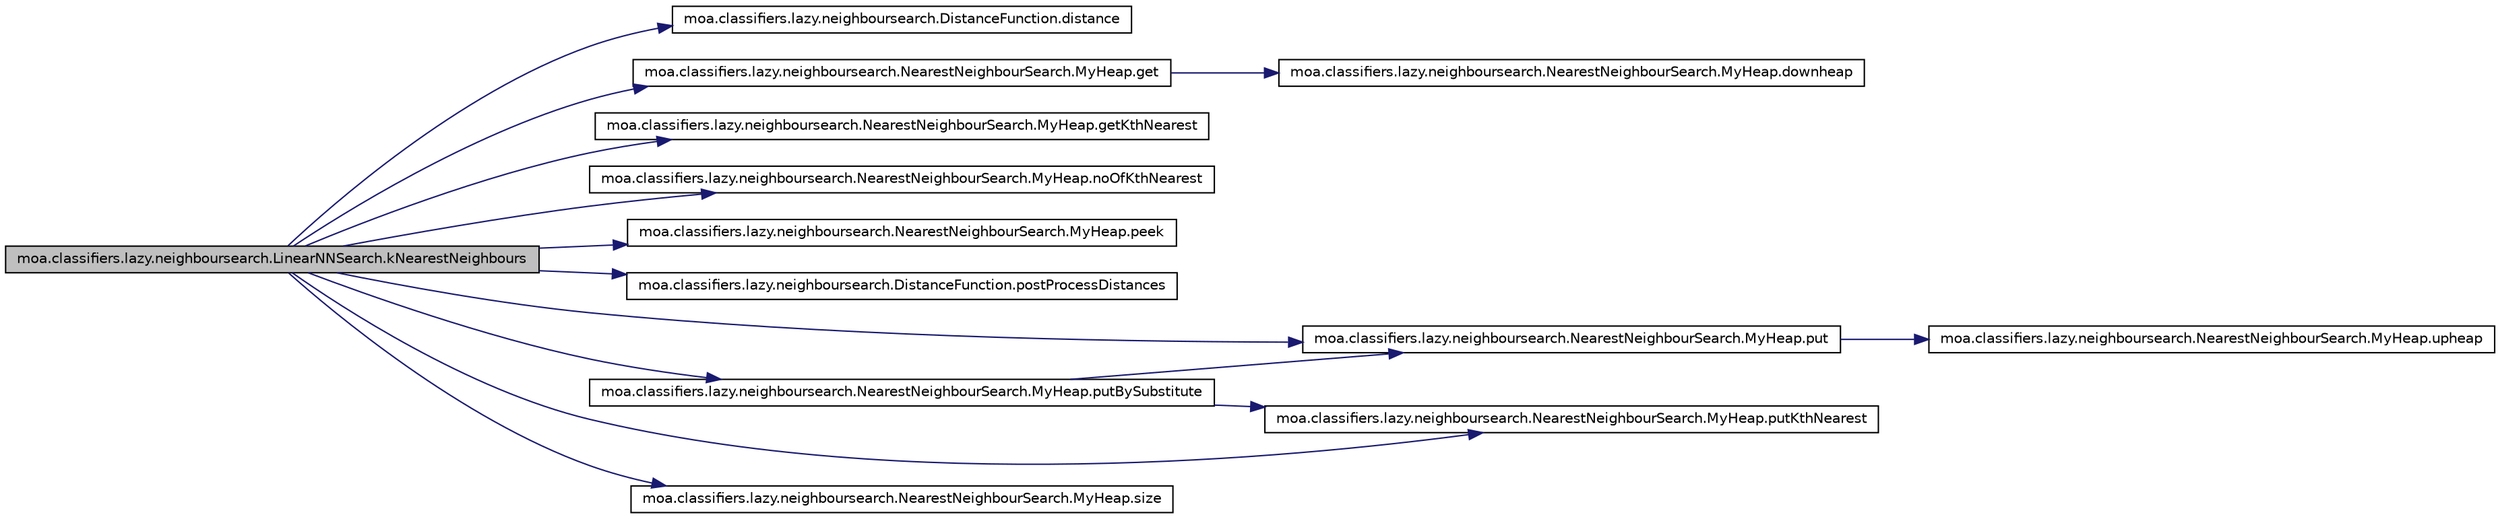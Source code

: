 digraph G
{
  edge [fontname="Helvetica",fontsize="10",labelfontname="Helvetica",labelfontsize="10"];
  node [fontname="Helvetica",fontsize="10",shape=record];
  rankdir=LR;
  Node1 [label="moa.classifiers.lazy.neighboursearch.LinearNNSearch.kNearestNeighbours",height=0.2,width=0.4,color="black", fillcolor="grey75", style="filled" fontcolor="black"];
  Node1 -> Node2 [color="midnightblue",fontsize="10",style="solid",fontname="Helvetica"];
  Node2 [label="moa.classifiers.lazy.neighboursearch.DistanceFunction.distance",height=0.2,width=0.4,color="black", fillcolor="white", style="filled",URL="$interfacemoa_1_1classifiers_1_1lazy_1_1neighboursearch_1_1DistanceFunction.html#a4a806e7b8470527d015dfb861457cbb0",tooltip="Calculates the distance between two instances."];
  Node1 -> Node3 [color="midnightblue",fontsize="10",style="solid",fontname="Helvetica"];
  Node3 [label="moa.classifiers.lazy.neighboursearch.NearestNeighbourSearch.MyHeap.get",height=0.2,width=0.4,color="black", fillcolor="white", style="filled",URL="$classmoa_1_1classifiers_1_1lazy_1_1neighboursearch_1_1NearestNeighbourSearch_1_1MyHeap.html#a19758f98f6ae1f6144884dcdbfbe10d9",tooltip="returns the first element and removes it from the heap."];
  Node3 -> Node4 [color="midnightblue",fontsize="10",style="solid",fontname="Helvetica"];
  Node4 [label="moa.classifiers.lazy.neighboursearch.NearestNeighbourSearch.MyHeap.downheap",height=0.2,width=0.4,color="black", fillcolor="white", style="filled",URL="$classmoa_1_1classifiers_1_1lazy_1_1neighboursearch_1_1NearestNeighbourSearch_1_1MyHeap.html#a1c0ce6fc344856e596eecd1aa711817c",tooltip="performs downheap operation for the heap to maintian its properties."];
  Node1 -> Node5 [color="midnightblue",fontsize="10",style="solid",fontname="Helvetica"];
  Node5 [label="moa.classifiers.lazy.neighboursearch.NearestNeighbourSearch.MyHeap.getKthNearest",height=0.2,width=0.4,color="black", fillcolor="white", style="filled",URL="$classmoa_1_1classifiers_1_1lazy_1_1neighboursearch_1_1NearestNeighbourSearch_1_1MyHeap.html#a5923f7607c4a6fb5d756dd503d51eab9",tooltip="returns the kth nearest element or null if none there."];
  Node1 -> Node6 [color="midnightblue",fontsize="10",style="solid",fontname="Helvetica"];
  Node6 [label="moa.classifiers.lazy.neighboursearch.NearestNeighbourSearch.MyHeap.noOfKthNearest",height=0.2,width=0.4,color="black", fillcolor="white", style="filled",URL="$classmoa_1_1classifiers_1_1lazy_1_1neighboursearch_1_1NearestNeighbourSearch_1_1MyHeap.html#a34366c6deedbe3a9a54b6635757eb3dd",tooltip="returns the number of k nearest."];
  Node1 -> Node7 [color="midnightblue",fontsize="10",style="solid",fontname="Helvetica"];
  Node7 [label="moa.classifiers.lazy.neighboursearch.NearestNeighbourSearch.MyHeap.peek",height=0.2,width=0.4,color="black", fillcolor="white", style="filled",URL="$classmoa_1_1classifiers_1_1lazy_1_1neighboursearch_1_1NearestNeighbourSearch_1_1MyHeap.html#aa3280d69fcf91e98c280c8e77843fcff",tooltip="peeks at the first element."];
  Node1 -> Node8 [color="midnightblue",fontsize="10",style="solid",fontname="Helvetica"];
  Node8 [label="moa.classifiers.lazy.neighboursearch.DistanceFunction.postProcessDistances",height=0.2,width=0.4,color="black", fillcolor="white", style="filled",URL="$interfacemoa_1_1classifiers_1_1lazy_1_1neighboursearch_1_1DistanceFunction.html#a4214e297cf5a570a098018d628ff9ec5",tooltip="Does post processing of the distances (if necessary) returned by distance(distance(Instance..."];
  Node1 -> Node9 [color="midnightblue",fontsize="10",style="solid",fontname="Helvetica"];
  Node9 [label="moa.classifiers.lazy.neighboursearch.NearestNeighbourSearch.MyHeap.put",height=0.2,width=0.4,color="black", fillcolor="white", style="filled",URL="$classmoa_1_1classifiers_1_1lazy_1_1neighboursearch_1_1NearestNeighbourSearch_1_1MyHeap.html#a0c36c44e6651e71b1c82b32200c78d06",tooltip="adds the value to the heap."];
  Node9 -> Node10 [color="midnightblue",fontsize="10",style="solid",fontname="Helvetica"];
  Node10 [label="moa.classifiers.lazy.neighboursearch.NearestNeighbourSearch.MyHeap.upheap",height=0.2,width=0.4,color="black", fillcolor="white", style="filled",URL="$classmoa_1_1classifiers_1_1lazy_1_1neighboursearch_1_1NearestNeighbourSearch_1_1MyHeap.html#ad88c01990eee35c64c5acc6113dc3aa4",tooltip="performs upheap operation for the heap to maintian its properties."];
  Node1 -> Node11 [color="midnightblue",fontsize="10",style="solid",fontname="Helvetica"];
  Node11 [label="moa.classifiers.lazy.neighboursearch.NearestNeighbourSearch.MyHeap.putBySubstitute",height=0.2,width=0.4,color="black", fillcolor="white", style="filled",URL="$classmoa_1_1classifiers_1_1lazy_1_1neighboursearch_1_1NearestNeighbourSearch_1_1MyHeap.html#a3868c19d0a061d4a74089d640216e84c",tooltip="Puts an element by substituting it in place of the top most element."];
  Node11 -> Node9 [color="midnightblue",fontsize="10",style="solid",fontname="Helvetica"];
  Node11 -> Node12 [color="midnightblue",fontsize="10",style="solid",fontname="Helvetica"];
  Node12 [label="moa.classifiers.lazy.neighboursearch.NearestNeighbourSearch.MyHeap.putKthNearest",height=0.2,width=0.4,color="black", fillcolor="white", style="filled",URL="$classmoa_1_1classifiers_1_1lazy_1_1neighboursearch_1_1NearestNeighbourSearch_1_1MyHeap.html#a1dbdd504b8b5333acd68f107ecc9ef72",tooltip="Stores kth nearest elements (if there are more than one)."];
  Node1 -> Node12 [color="midnightblue",fontsize="10",style="solid",fontname="Helvetica"];
  Node1 -> Node13 [color="midnightblue",fontsize="10",style="solid",fontname="Helvetica"];
  Node13 [label="moa.classifiers.lazy.neighboursearch.NearestNeighbourSearch.MyHeap.size",height=0.2,width=0.4,color="black", fillcolor="white", style="filled",URL="$classmoa_1_1classifiers_1_1lazy_1_1neighboursearch_1_1NearestNeighbourSearch_1_1MyHeap.html#ac9e877c56727dda18be2021c4c99df44",tooltip="returns the size of the heap."];
}
